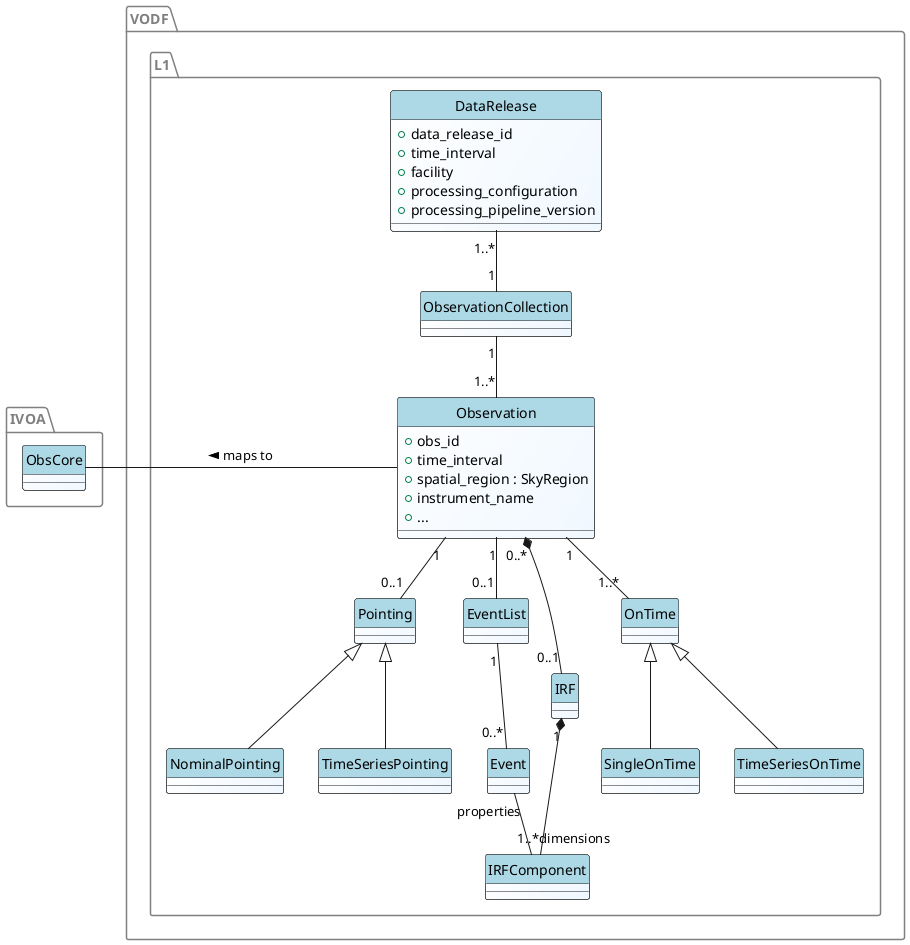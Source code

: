 @startuml
hide circles
skinparam ClassBackgroundColor white/aliceblue
skinparam ClassHeaderBackgroundColor lightblue
<style>
package {
        LineColor gray
        FontColor gray
}
</style>

package IVOA {
        class ObsCore {

        }
}

package VODF.L1 {

        class DataRelease  {
                + data_release_id
                + time_interval
                + facility
                + processing_configuration
                + processing_pipeline_version
        }

        class Observation {
                + obs_id
                + time_interval
                + spatial_region : SkyRegion
                + instrument_name
                + ...
        }

        Observation "1" -- "0..1" Pointing

        Pointing <|-- NominalPointing
        Pointing <|-- TimeSeriesPointing

        DataRelease "1..*" -- "1" ObservationCollection
        ObservationCollection "1" -- "1..*" Observation

        ObsCore -r- Observation : "maps to <"

        Observation  "1" -- "0..1" EventList
        Observation  "0..*" *--  "0..1" IRF
        Observation "1" --  "1..*" OnTime
        OnTime <|-- SingleOnTime
        OnTime <|-- TimeSeriesOnTime

        EventList "1" -- "0..*" Event

        Event "properties" -- "dimensions" IRFComponent

        IRF "1"  *-- "1..*" IRFComponent

}

@enduml
